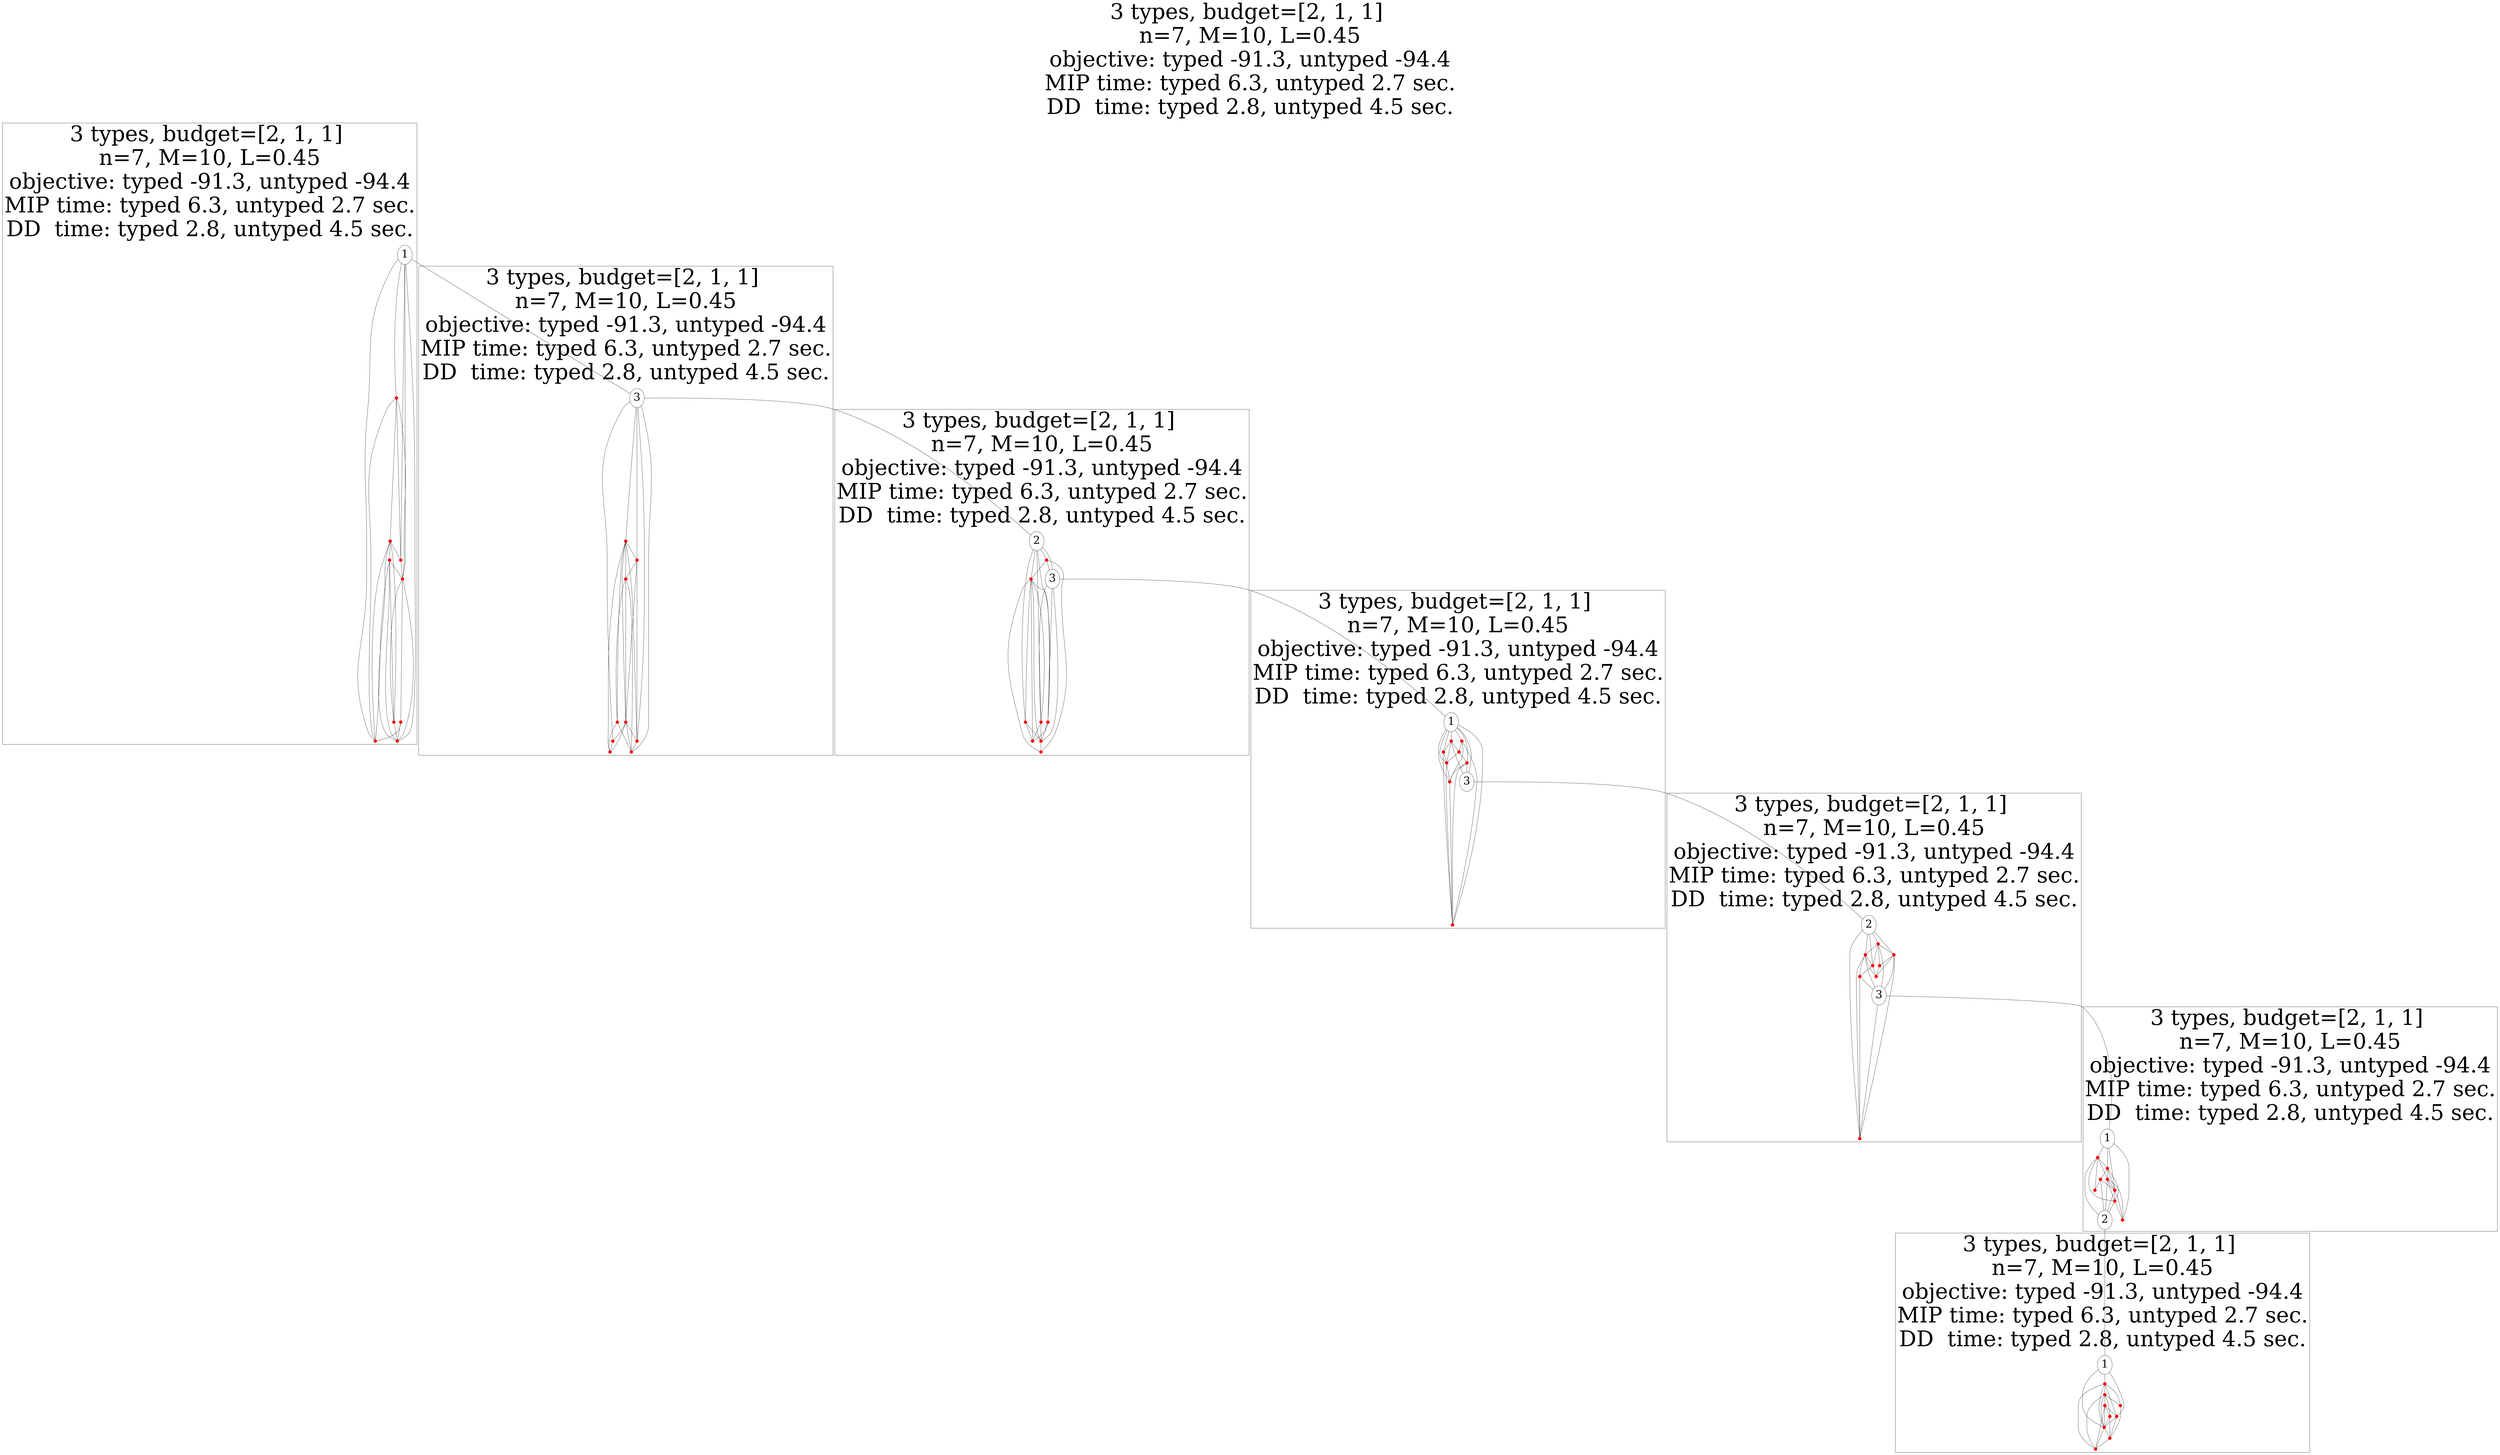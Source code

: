graph G {
    label="3 types, budget=[2, 1, 1] 
n=7, M=10, L=0.45
objective: typed -91.3, untyped -94.4
MIP time: typed 6.3, untyped 2.7 sec.
DD  time: typed 2.8, untyped 4.5 sec.";
    labelloc=top; labeljust=center;fontsize=100;
    subgraph cluster_1{
        n1[label=1 fontsize=50];
        n2[shape=point height=0.2 width=0.2 color=red];
        n3[shape=point height=0.2 width=0.2 color=red];
        n4[shape=point height=0.2 width=0.2 color=red];
        n5[shape=point height=0.2 width=0.2 color=red];
        n6[shape=point height=0.2 width=0.2 color=red];
        n7[shape=point height=0.2 width=0.2 color=red];
        n8[shape=point height=0.2 width=0.2 color=red];
        n9[shape=point height=0.2 width=0.2 color=red];
        n10[shape=point height=0.2 width=0.2 color=red];
    }
    subgraph cluster_2{
        n11[label=3 fontsize=50];
        n12[shape=point height=0.2 width=0.2 color=red];
        n13[shape=point height=0.2 width=0.2 color=red];
        n14[shape=point height=0.2 width=0.2 color=red];
        n15[shape=point height=0.2 width=0.2 color=red];
        n16[shape=point height=0.2 width=0.2 color=red];
        n17[shape=point height=0.2 width=0.2 color=red];
        n18[shape=point height=0.2 width=0.2 color=red];
        n19[shape=point height=0.2 width=0.2 color=red];
        n20[shape=point height=0.2 width=0.2 color=red];
    }
    subgraph cluster_3{
        n21[label=2 fontsize=50];
        n22[shape=point height=0.2 width=0.2 color=red];
        n23[shape=point height=0.2 width=0.2 color=red];
        n24[label=3 fontsize=50];
        n25[shape=point height=0.2 width=0.2 color=red];
        n26[shape=point height=0.2 width=0.2 color=red];
        n27[shape=point height=0.2 width=0.2 color=red];
        n28[shape=point height=0.2 width=0.2 color=red];
        n29[shape=point height=0.2 width=0.2 color=red];
        n30[shape=point height=0.2 width=0.2 color=red];
    }
    subgraph cluster_4{
        n31[label=1 fontsize=50];
        n32[shape=point height=0.2 width=0.2 color=red];
        n33[shape=point height=0.2 width=0.2 color=red];
        n34[shape=point height=0.2 width=0.2 color=red];
        n35[shape=point height=0.2 width=0.2 color=red];
        n36[shape=point height=0.2 width=0.2 color=red];
        n37[shape=point height=0.2 width=0.2 color=red];
        n38[shape=point height=0.2 width=0.2 color=red];
        n39[shape=point height=0.2 width=0.2 color=red];
        n40[label=3 fontsize=50];
    }
    subgraph cluster_5{
        n41[label=2 fontsize=50];
        n42[shape=point height=0.2 width=0.2 color=red];
        n43[shape=point height=0.2 width=0.2 color=red];
        n44[shape=point height=0.2 width=0.2 color=red];
        n45[shape=point height=0.2 width=0.2 color=red];
        n46[shape=point height=0.2 width=0.2 color=red];
        n47[label=3 fontsize=50];
        n48[shape=point height=0.2 width=0.2 color=red];
        n49[shape=point height=0.2 width=0.2 color=red];
        n50[shape=point height=0.2 width=0.2 color=red];
    }
    subgraph cluster_6{
        n51[label=1 fontsize=50];
        n52[shape=point height=0.2 width=0.2 color=red];
        n53[shape=point height=0.2 width=0.2 color=red];
        n54[shape=point height=0.2 width=0.2 color=red];
        n55[shape=point height=0.2 width=0.2 color=red];
        n56[shape=point height=0.2 width=0.2 color=red];
        n57[shape=point height=0.2 width=0.2 color=red];
        n58[label=2 fontsize=50];
        n59[shape=point height=0.2 width=0.2 color=red];
        n60[shape=point height=0.2 width=0.2 color=red];
    }
    subgraph cluster_7{
        n61[label=1 fontsize=50];
        n62[shape=point height=0.2 width=0.2 color=red];
        n63[shape=point height=0.2 width=0.2 color=red];
        n64[shape=point height=0.2 width=0.2 color=red];
        n65[shape=point height=0.2 width=0.2 color=red];
        n66[shape=point height=0.2 width=0.2 color=red];
        n67[shape=point height=0.2 width=0.2 color=red];
        n68[shape=point height=0.2 width=0.2 color=red];
        n69[shape=point height=0.2 width=0.2 color=red];
        n70[shape=point height=0.2 width=0.2 color=red];
    }
    n1 -- n2;
    n1 -- n5;
    n1 -- n10;
    n1 -- n8;
    n1 -- n6;
    n1 -- n11;
    n2 -- n3;
    n2 -- n5;
    n2 -- n6;
    n2 -- n8;
    n3 -- n4;
    n3 -- n8;
    n3 -- n5;
    n3 -- n9;
    n3 -- n10;
    n4 -- n6;
    n4 -- n10;
    n4 -- n8;
    n4 -- n9;
    n5 -- n6;
    n6 -- n7;
    n6 -- n9;
    n6 -- n10;
    n7 -- n8;
    n7 -- n10;
    n9 -- n10;
    n11 -- n12;
    n11 -- n13;
    n11 -- n18;
    n11 -- n16;
    n11 -- n19;
    n11 -- n21;
    n12 -- n14;
    n12 -- n15;
    n12 -- n16;
    n12 -- n17;
    n12 -- n13;
    n12 -- n20;
    n13 -- n16;
    n13 -- n14;
    n13 -- n15;
    n14 -- n18;
    n14 -- n15;
    n14 -- n17;
    n15 -- n19;
    n15 -- n20;
    n15 -- n18;
    n15 -- n16;
    n16 -- n18;
    n17 -- n20;
    n17 -- n18;
    n19 -- n20;
    n21 -- n22;
    n21 -- n23;
    n21 -- n26;
    n21 -- n27;
    n21 -- n24;
    n21 -- n25;
    n22 -- n24;
    n22 -- n30;
    n22 -- n23;
    n23 -- n28;
    n23 -- n26;
    n23 -- n30;
    n23 -- n25;
    n23 -- n29;
    n23 -- n27;
    n24 -- n25;
    n24 -- n29;
    n24 -- n26;
    n24 -- n31;
    n25 -- n28;
    n25 -- n29;
    n26 -- n29;
    n26 -- n28;
    n27 -- n29;
    n27 -- n28;
    n29 -- n30;
    n31 -- n32;
    n31 -- n33;
    n31 -- n39;
    n31 -- n38;
    n31 -- n36;
    n31 -- n35;
    n31 -- n40;
    n31 -- n37;
    n32 -- n35;
    n32 -- n37;
    n32 -- n40;
    n32 -- n34;
    n33 -- n34;
    n33 -- n39;
    n33 -- n38;
    n34 -- n36;
    n34 -- n37;
    n35 -- n39;
    n35 -- n37;
    n36 -- n38;
    n36 -- n40;
    n36 -- n39;
    n37 -- n38;
    n37 -- n39;
    n38 -- n39;
    n40 -- n41;
    n41 -- n42;
    n41 -- n45;
    n41 -- n43;
    n41 -- n44;
    n41 -- n48;
    n42 -- n43;
    n42 -- n44;
    n42 -- n47;
    n42 -- n49;
    n42 -- n45;
    n43 -- n48;
    n43 -- n46;
    n43 -- n47;
    n43 -- n44;
    n43 -- n50;
    n44 -- n46;
    n44 -- n50;
    n45 -- n49;
    n45 -- n47;
    n45 -- n48;
    n45 -- n50;
    n46 -- n48;
    n46 -- n47;
    n47 -- n48;
    n47 -- n51;
    n49 -- n50;
    n51 -- n52;
    n51 -- n59;
    n51 -- n56;
    n51 -- n53;
    n52 -- n53;
    n52 -- n55;
    n52 -- n60;
    n52 -- n58;
    n52 -- n57;
    n53 -- n54;
    n53 -- n56;
    n53 -- n57;
    n53 -- n55;
    n54 -- n60;
    n54 -- n56;
    n54 -- n58;
    n55 -- n59;
    n55 -- n56;
    n55 -- n57;
    n55 -- n58;
    n56 -- n57;
    n56 -- n58;
    n56 -- n59;
    n57 -- n58;
    n57 -- n59;
    n58 -- n61;
    n61 -- n62;
    n61 -- n66;
    n61 -- n68;
    n62 -- n63;
    n62 -- n70;
    n62 -- n68;
    n62 -- n67;
    n62 -- n66;
    n63 -- n64;
    n63 -- n65;
    n63 -- n67;
    n63 -- n68;
    n63 -- n70;
    n64 -- n66;
    n64 -- n65;
    n64 -- n70;
    n64 -- n68;
    n65 -- n69;
    n65 -- n68;
    n66 -- n68;
    n66 -- n69;
    n67 -- n69;
    n68 -- n69;
    n68 -- n70;
    n69 -- n70;
}